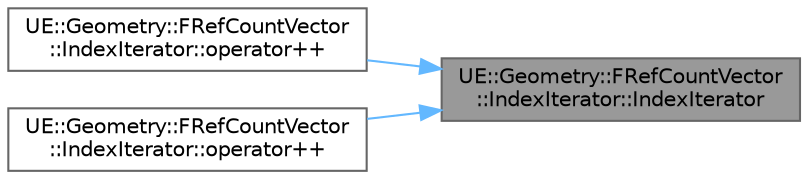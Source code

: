 digraph "UE::Geometry::FRefCountVector::IndexIterator::IndexIterator"
{
 // INTERACTIVE_SVG=YES
 // LATEX_PDF_SIZE
  bgcolor="transparent";
  edge [fontname=Helvetica,fontsize=10,labelfontname=Helvetica,labelfontsize=10];
  node [fontname=Helvetica,fontsize=10,shape=box,height=0.2,width=0.4];
  rankdir="RL";
  Node1 [id="Node000001",label="UE::Geometry::FRefCountVector\l::IndexIterator::IndexIterator",height=0.2,width=0.4,color="gray40", fillcolor="grey60", style="filled", fontcolor="black",tooltip=" "];
  Node1 -> Node2 [id="edge1_Node000001_Node000002",dir="back",color="steelblue1",style="solid",tooltip=" "];
  Node2 [id="Node000002",label="UE::Geometry::FRefCountVector\l::IndexIterator::operator++",height=0.2,width=0.4,color="grey40", fillcolor="white", style="filled",URL="$d0/dbb/classUE_1_1Geometry_1_1FRefCountVector_1_1IndexIterator.html#af7254b6d1aae88e248e086d7a39d4b0a",tooltip=" "];
  Node1 -> Node3 [id="edge2_Node000001_Node000003",dir="back",color="steelblue1",style="solid",tooltip=" "];
  Node3 [id="Node000003",label="UE::Geometry::FRefCountVector\l::IndexIterator::operator++",height=0.2,width=0.4,color="grey40", fillcolor="white", style="filled",URL="$d0/dbb/classUE_1_1Geometry_1_1FRefCountVector_1_1IndexIterator.html#afab939d3c792daf43bbaf6b0b0b5b81d",tooltip=" "];
}
